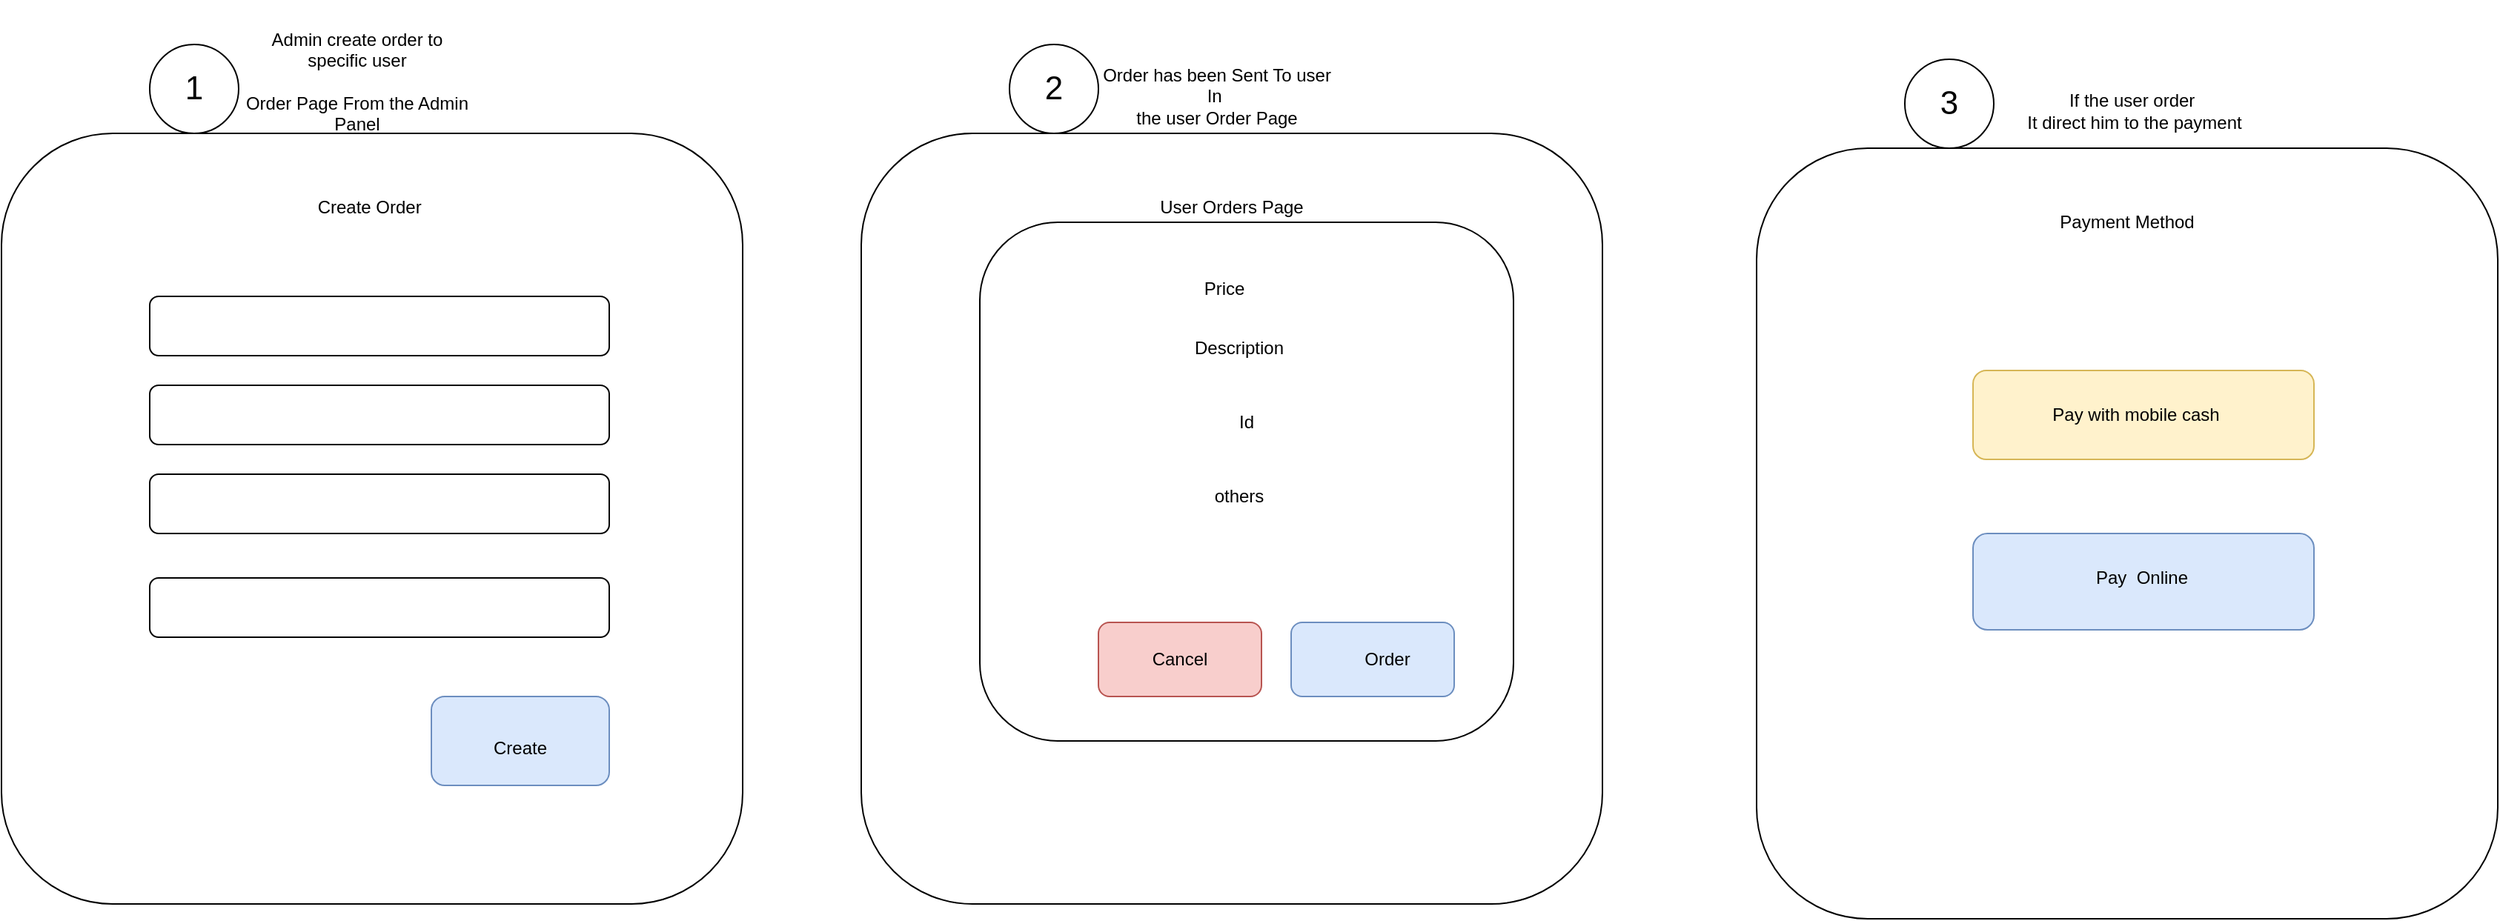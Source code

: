 <mxfile version="14.3.1" type="github">
  <diagram id="3o25HSMV5YpiCVIJ6ohV" name="Page-1">
    <mxGraphModel dx="2178" dy="921" grid="1" gridSize="10" guides="1" tooltips="1" connect="1" arrows="1" fold="1" page="1" pageScale="1" pageWidth="827" pageHeight="1169" math="0" shadow="0">
      <root>
        <mxCell id="0" />
        <mxCell id="1" parent="0" />
        <mxCell id="mdEeN0JOD3glWhn85SWr-1" value="Admin create order to specific user&lt;br&gt;&lt;br&gt;Order Page From the Admin Panel" style="text;html=1;strokeColor=none;fillColor=none;align=center;verticalAlign=middle;whiteSpace=wrap;rounded=0;" parent="1" vertex="1">
          <mxGeometry x="130" y="130" width="160" height="110" as="geometry" />
        </mxCell>
        <mxCell id="mdEeN0JOD3glWhn85SWr-3" value="" style="rounded=1;whiteSpace=wrap;html=1;" parent="1" vertex="1">
          <mxGeometry x="-30" y="220" width="500" height="520" as="geometry" />
        </mxCell>
        <mxCell id="mdEeN0JOD3glWhn85SWr-4" value="Create Order&amp;nbsp;" style="text;html=1;strokeColor=none;fillColor=none;align=center;verticalAlign=middle;whiteSpace=wrap;rounded=0;" parent="1" vertex="1">
          <mxGeometry x="130" y="240" width="180" height="60" as="geometry" />
        </mxCell>
        <mxCell id="mdEeN0JOD3glWhn85SWr-5" value="" style="rounded=1;whiteSpace=wrap;html=1;" parent="1" vertex="1">
          <mxGeometry x="70" y="330" width="310" height="40" as="geometry" />
        </mxCell>
        <mxCell id="mdEeN0JOD3glWhn85SWr-6" value="" style="rounded=1;whiteSpace=wrap;html=1;" parent="1" vertex="1">
          <mxGeometry x="70" y="390" width="310" height="40" as="geometry" />
        </mxCell>
        <mxCell id="mdEeN0JOD3glWhn85SWr-7" value="" style="rounded=1;whiteSpace=wrap;html=1;" parent="1" vertex="1">
          <mxGeometry x="70" y="450" width="310" height="40" as="geometry" />
        </mxCell>
        <mxCell id="mdEeN0JOD3glWhn85SWr-8" value="" style="rounded=1;whiteSpace=wrap;html=1;" parent="1" vertex="1">
          <mxGeometry x="70" y="520" width="310" height="40" as="geometry" />
        </mxCell>
        <mxCell id="mdEeN0JOD3glWhn85SWr-9" value="" style="rounded=1;whiteSpace=wrap;html=1;fillColor=#dae8fc;strokeColor=#6c8ebf;" parent="1" vertex="1">
          <mxGeometry x="260" y="600" width="120" height="60" as="geometry" />
        </mxCell>
        <mxCell id="mdEeN0JOD3glWhn85SWr-10" value="Create" style="text;html=1;strokeColor=none;fillColor=none;align=center;verticalAlign=middle;whiteSpace=wrap;rounded=0;" parent="1" vertex="1">
          <mxGeometry x="285" y="620" width="70" height="30" as="geometry" />
        </mxCell>
        <mxCell id="mdEeN0JOD3glWhn85SWr-11" value="" style="ellipse;whiteSpace=wrap;html=1;aspect=fixed;" parent="1" vertex="1">
          <mxGeometry x="70" y="160" width="60" height="60" as="geometry" />
        </mxCell>
        <mxCell id="mdEeN0JOD3glWhn85SWr-13" value="&lt;font style=&quot;font-size: 22px&quot;&gt;1&lt;/font&gt;" style="text;html=1;strokeColor=none;fillColor=none;align=center;verticalAlign=middle;whiteSpace=wrap;rounded=0;" parent="1" vertex="1">
          <mxGeometry x="80" y="180" width="40" height="20" as="geometry" />
        </mxCell>
        <mxCell id="mdEeN0JOD3glWhn85SWr-14" value="Order has been Sent To user In&amp;nbsp;&lt;br&gt;the user Order Page" style="text;html=1;strokeColor=none;fillColor=none;align=center;verticalAlign=middle;whiteSpace=wrap;rounded=0;" parent="1" vertex="1">
          <mxGeometry x="710" y="140" width="160" height="110" as="geometry" />
        </mxCell>
        <mxCell id="mdEeN0JOD3glWhn85SWr-15" value="" style="rounded=1;whiteSpace=wrap;html=1;" parent="1" vertex="1">
          <mxGeometry x="550" y="220" width="500" height="520" as="geometry" />
        </mxCell>
        <mxCell id="mdEeN0JOD3glWhn85SWr-16" value="User Orders Page" style="text;html=1;strokeColor=none;fillColor=none;align=center;verticalAlign=middle;whiteSpace=wrap;rounded=0;" parent="1" vertex="1">
          <mxGeometry x="710" y="240" width="180" height="60" as="geometry" />
        </mxCell>
        <mxCell id="mdEeN0JOD3glWhn85SWr-20" value="" style="rounded=1;whiteSpace=wrap;html=1;" parent="1" vertex="1">
          <mxGeometry x="630" y="280" width="360" height="350" as="geometry" />
        </mxCell>
        <mxCell id="mdEeN0JOD3glWhn85SWr-21" value="" style="rounded=1;whiteSpace=wrap;html=1;fillColor=#dae8fc;strokeColor=#6c8ebf;" parent="1" vertex="1">
          <mxGeometry x="840" y="550" width="110" height="50" as="geometry" />
        </mxCell>
        <mxCell id="mdEeN0JOD3glWhn85SWr-22" value="Order" style="text;html=1;strokeColor=none;fillColor=none;align=center;verticalAlign=middle;whiteSpace=wrap;rounded=0;" parent="1" vertex="1">
          <mxGeometry x="870" y="560" width="70" height="30" as="geometry" />
        </mxCell>
        <mxCell id="mdEeN0JOD3glWhn85SWr-23" value="" style="ellipse;whiteSpace=wrap;html=1;aspect=fixed;" parent="1" vertex="1">
          <mxGeometry x="650" y="160" width="60" height="60" as="geometry" />
        </mxCell>
        <mxCell id="mdEeN0JOD3glWhn85SWr-24" value="&lt;span style=&quot;font-size: 22px&quot;&gt;2&lt;/span&gt;" style="text;html=1;strokeColor=none;fillColor=none;align=center;verticalAlign=middle;whiteSpace=wrap;rounded=0;" parent="1" vertex="1">
          <mxGeometry x="660" y="180" width="40" height="20" as="geometry" />
        </mxCell>
        <mxCell id="mdEeN0JOD3glWhn85SWr-27" value="" style="rounded=1;whiteSpace=wrap;html=1;fillColor=#f8cecc;strokeColor=#b85450;" parent="1" vertex="1">
          <mxGeometry x="710" y="550" width="110" height="50" as="geometry" />
        </mxCell>
        <mxCell id="mdEeN0JOD3glWhn85SWr-28" value="Cancel" style="text;html=1;strokeColor=none;fillColor=none;align=center;verticalAlign=middle;whiteSpace=wrap;rounded=0;" parent="1" vertex="1">
          <mxGeometry x="740" y="555" width="50" height="40" as="geometry" />
        </mxCell>
        <mxCell id="mdEeN0JOD3glWhn85SWr-30" value="Price" style="text;html=1;strokeColor=none;fillColor=none;align=center;verticalAlign=middle;whiteSpace=wrap;rounded=0;" parent="1" vertex="1">
          <mxGeometry x="660" y="310" width="270" height="30" as="geometry" />
        </mxCell>
        <mxCell id="mdEeN0JOD3glWhn85SWr-31" value="Description" style="text;html=1;strokeColor=none;fillColor=none;align=center;verticalAlign=middle;whiteSpace=wrap;rounded=0;" parent="1" vertex="1">
          <mxGeometry x="670" y="350" width="270" height="30" as="geometry" />
        </mxCell>
        <mxCell id="mdEeN0JOD3glWhn85SWr-32" value="Id" style="text;html=1;strokeColor=none;fillColor=none;align=center;verticalAlign=middle;whiteSpace=wrap;rounded=0;" parent="1" vertex="1">
          <mxGeometry x="675" y="400" width="270" height="30" as="geometry" />
        </mxCell>
        <mxCell id="mdEeN0JOD3glWhn85SWr-33" value="others" style="text;html=1;strokeColor=none;fillColor=none;align=center;verticalAlign=middle;whiteSpace=wrap;rounded=0;" parent="1" vertex="1">
          <mxGeometry x="670" y="450" width="270" height="30" as="geometry" />
        </mxCell>
        <mxCell id="mdEeN0JOD3glWhn85SWr-34" value="" style="rounded=1;whiteSpace=wrap;html=1;" parent="1" vertex="1">
          <mxGeometry x="1154" y="230" width="500" height="520" as="geometry" />
        </mxCell>
        <mxCell id="mdEeN0JOD3glWhn85SWr-35" value="Payment Method" style="text;html=1;strokeColor=none;fillColor=none;align=center;verticalAlign=middle;whiteSpace=wrap;rounded=0;" parent="1" vertex="1">
          <mxGeometry x="1314" y="250" width="180" height="60" as="geometry" />
        </mxCell>
        <mxCell id="mdEeN0JOD3glWhn85SWr-37" value="" style="rounded=1;whiteSpace=wrap;html=1;fillColor=#dae8fc;strokeColor=#6c8ebf;" parent="1" vertex="1">
          <mxGeometry x="1300" y="490" width="230" height="65" as="geometry" />
        </mxCell>
        <mxCell id="mdEeN0JOD3glWhn85SWr-39" value="" style="ellipse;whiteSpace=wrap;html=1;aspect=fixed;" parent="1" vertex="1">
          <mxGeometry x="1254" y="170" width="60" height="60" as="geometry" />
        </mxCell>
        <mxCell id="mdEeN0JOD3glWhn85SWr-40" value="&lt;span style=&quot;font-size: 22px&quot;&gt;3&lt;/span&gt;" style="text;html=1;strokeColor=none;fillColor=none;align=center;verticalAlign=middle;whiteSpace=wrap;rounded=0;" parent="1" vertex="1">
          <mxGeometry x="1264" y="190" width="40" height="20" as="geometry" />
        </mxCell>
        <mxCell id="mdEeN0JOD3glWhn85SWr-41" value="" style="rounded=1;whiteSpace=wrap;html=1;fillColor=#fff2cc;strokeColor=#d6b656;" parent="1" vertex="1">
          <mxGeometry x="1300" y="380" width="230" height="60" as="geometry" />
        </mxCell>
        <mxCell id="mdEeN0JOD3glWhn85SWr-47" value="If the user order&amp;nbsp;&lt;br&gt;It direct him to the payment" style="text;html=1;strokeColor=none;fillColor=none;align=center;verticalAlign=middle;whiteSpace=wrap;rounded=0;" parent="1" vertex="1">
          <mxGeometry x="1329" y="150" width="160" height="110" as="geometry" />
        </mxCell>
        <mxCell id="mdEeN0JOD3glWhn85SWr-51" value="Pay with mobile cash" style="text;html=1;strokeColor=none;fillColor=none;align=center;verticalAlign=middle;whiteSpace=wrap;rounded=0;" parent="1" vertex="1">
          <mxGeometry x="1310" y="380" width="200" height="60" as="geometry" />
        </mxCell>
        <mxCell id="mdEeN0JOD3glWhn85SWr-52" value="Pay &amp;nbsp;Online" style="text;html=1;strokeColor=none;fillColor=none;align=center;verticalAlign=middle;whiteSpace=wrap;rounded=0;" parent="1" vertex="1">
          <mxGeometry x="1314" y="490" width="200" height="60" as="geometry" />
        </mxCell>
      </root>
    </mxGraphModel>
  </diagram>
</mxfile>
